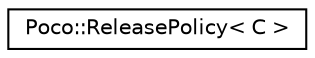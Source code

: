 digraph "Graphical Class Hierarchy"
{
 // LATEX_PDF_SIZE
  edge [fontname="Helvetica",fontsize="10",labelfontname="Helvetica",labelfontsize="10"];
  node [fontname="Helvetica",fontsize="10",shape=record];
  rankdir="LR";
  Node0 [label="Poco::ReleasePolicy\< C \>",height=0.2,width=0.4,color="black", fillcolor="white", style="filled",URL="$classPoco_1_1ReleasePolicy.html",tooltip=" "];
}
